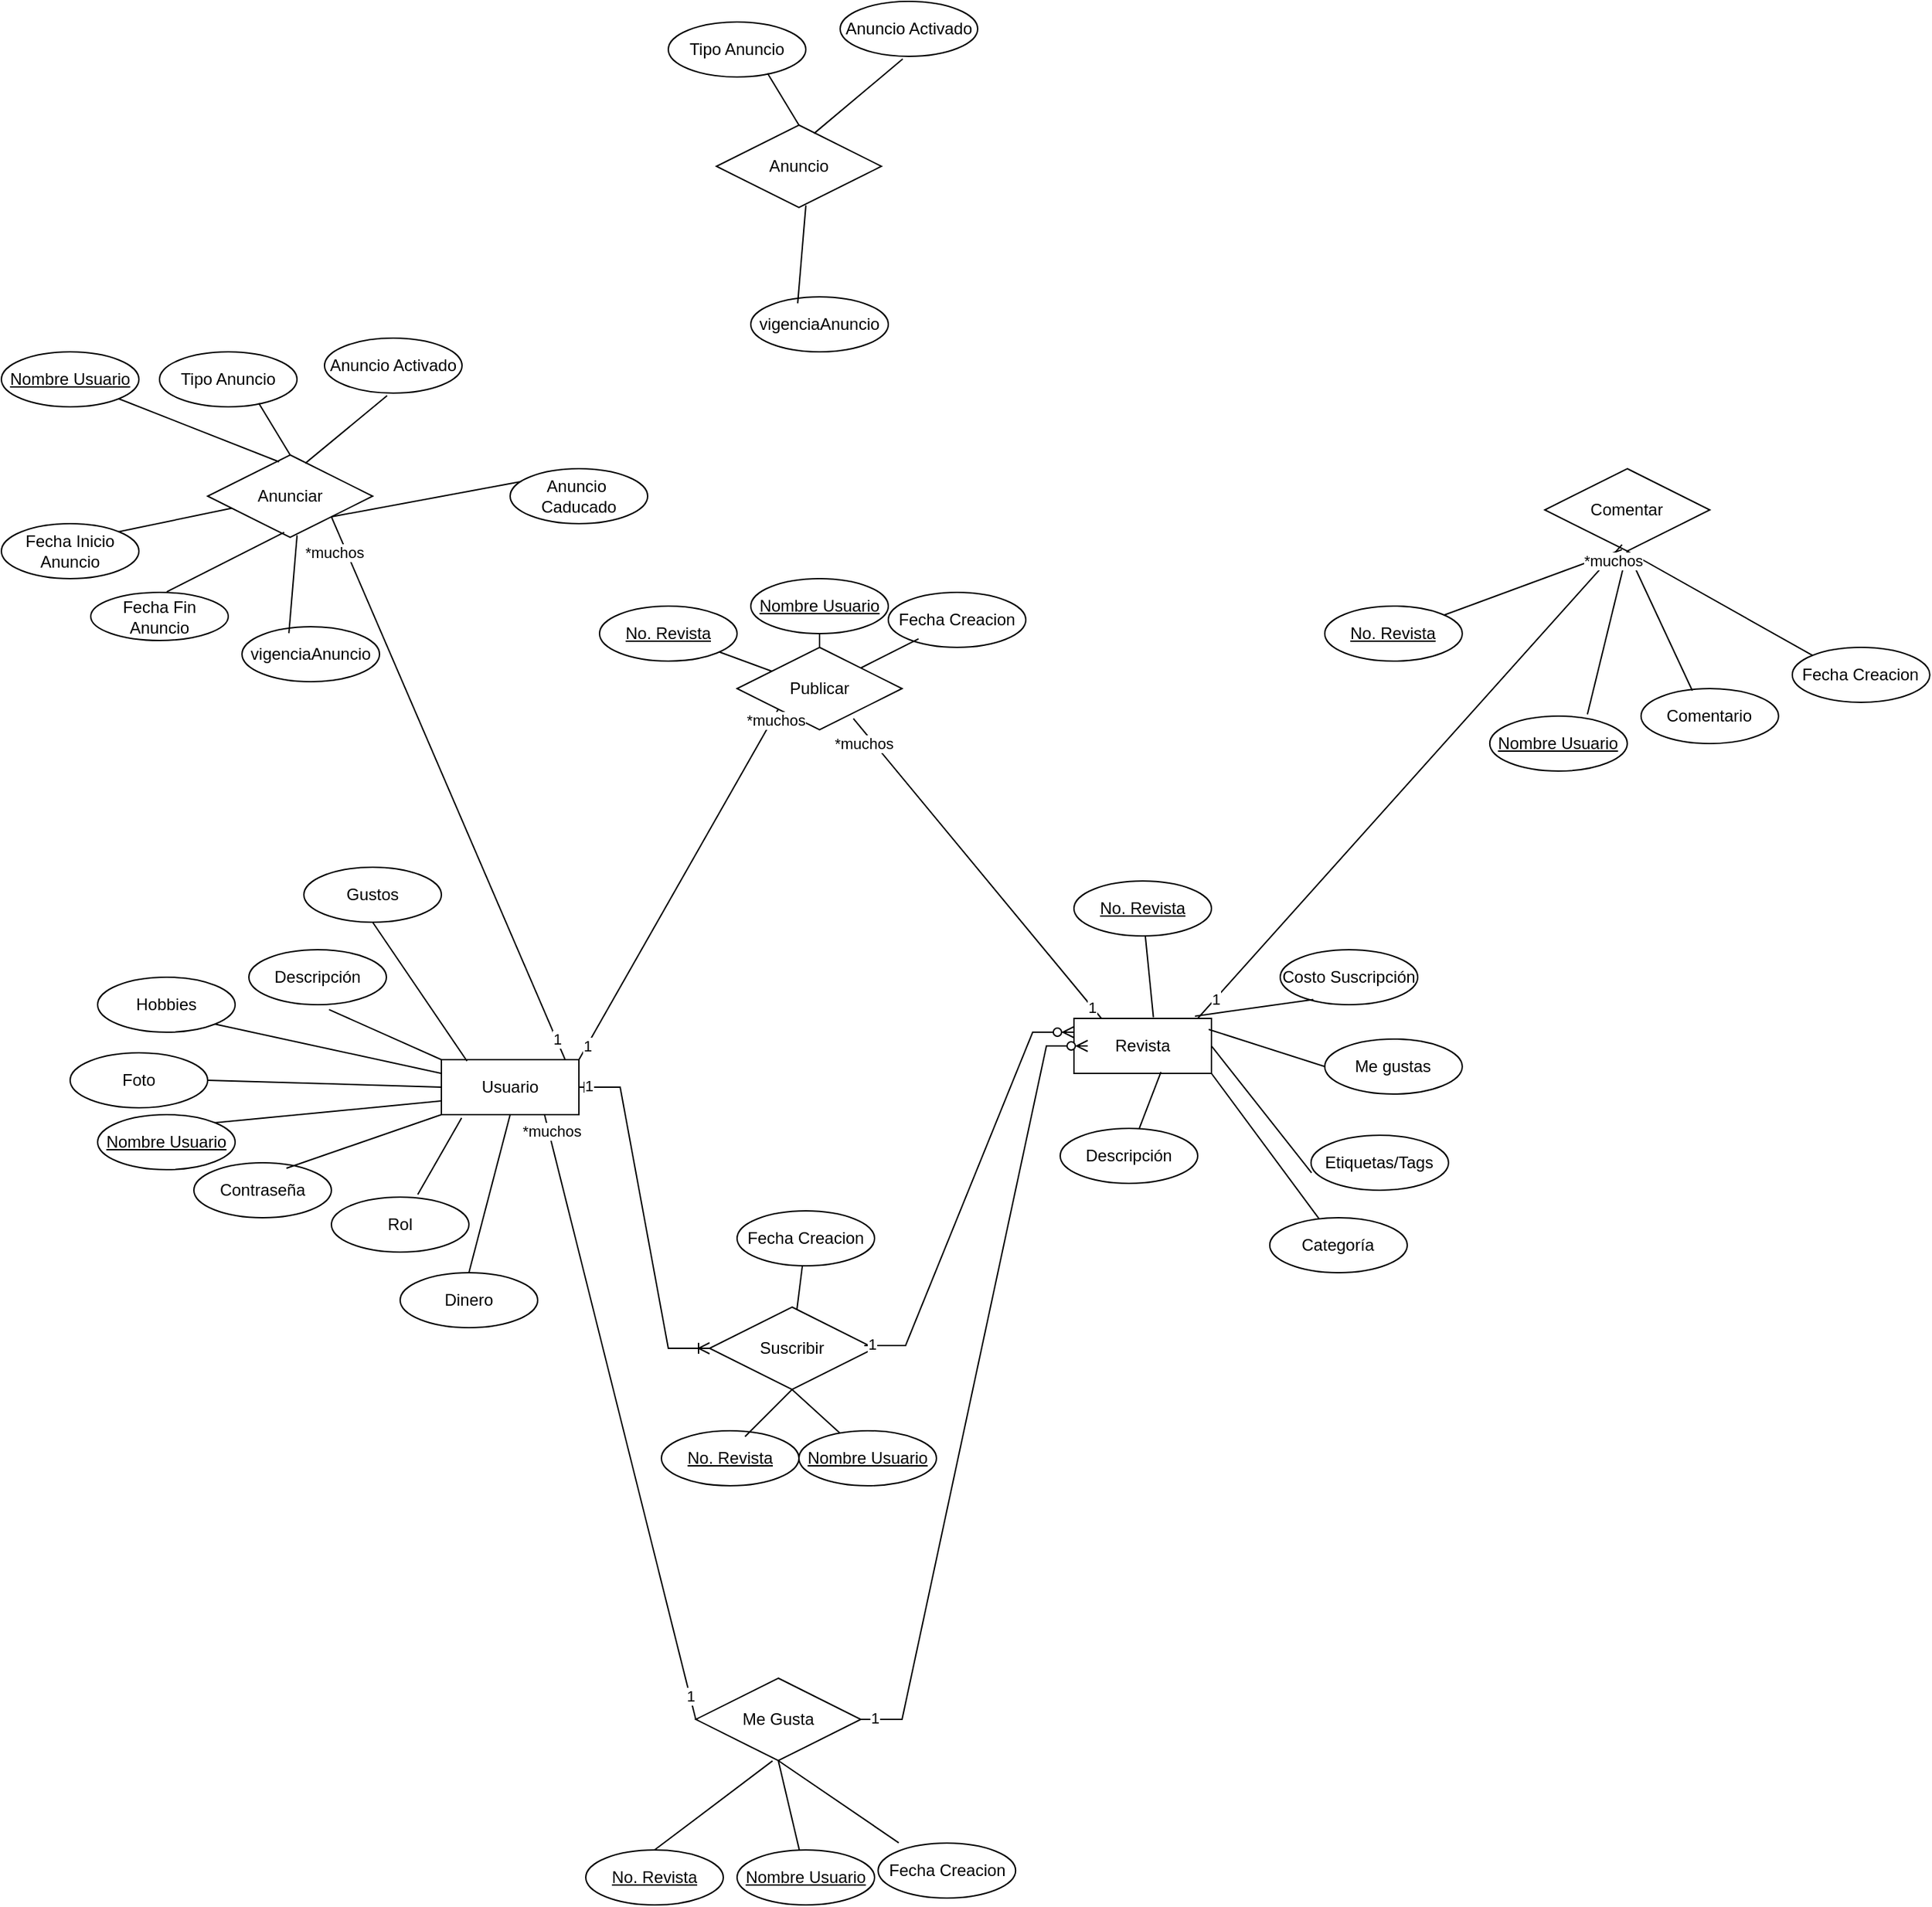 <mxfile version="24.7.17">
  <diagram name="Page-1" id="f1bijueSQkVZA-iyS_T1">
    <mxGraphModel dx="912" dy="1678" grid="1" gridSize="10" guides="1" tooltips="1" connect="1" arrows="1" fold="1" page="1" pageScale="1" pageWidth="850" pageHeight="1100" math="0" shadow="0">
      <root>
        <mxCell id="0" />
        <mxCell id="1" parent="0" />
        <mxCell id="LGbpVyOmxa7U6syn7aYf-2" value="Usuario" style="whiteSpace=wrap;html=1;align=center;" parent="1" vertex="1">
          <mxGeometry x="320" y="730" width="100" height="40" as="geometry" />
        </mxCell>
        <mxCell id="LGbpVyOmxa7U6syn7aYf-3" value="&lt;u&gt;Nombre Usuario&lt;/u&gt;" style="ellipse;whiteSpace=wrap;html=1;align=center;" parent="1" vertex="1">
          <mxGeometry x="70" y="770" width="100" height="40" as="geometry" />
        </mxCell>
        <mxCell id="LGbpVyOmxa7U6syn7aYf-4" value="Revista" style="whiteSpace=wrap;html=1;align=center;" parent="1" vertex="1">
          <mxGeometry x="780" y="700" width="100" height="40" as="geometry" />
        </mxCell>
        <mxCell id="LGbpVyOmxa7U6syn7aYf-5" value="Me gustas" style="ellipse;whiteSpace=wrap;html=1;align=center;" parent="1" vertex="1">
          <mxGeometry x="962.4" y="715" width="100" height="40" as="geometry" />
        </mxCell>
        <mxCell id="LGbpVyOmxa7U6syn7aYf-6" value="&lt;u&gt;No. Revista&lt;/u&gt;" style="ellipse;whiteSpace=wrap;html=1;align=center;" parent="1" vertex="1">
          <mxGeometry x="780" y="600" width="100" height="40" as="geometry" />
        </mxCell>
        <mxCell id="LGbpVyOmxa7U6syn7aYf-7" value="Contraseña" style="ellipse;whiteSpace=wrap;html=1;align=center;" parent="1" vertex="1">
          <mxGeometry x="140" y="805" width="100" height="40" as="geometry" />
        </mxCell>
        <mxCell id="LGbpVyOmxa7U6syn7aYf-8" value="Dinero" style="ellipse;whiteSpace=wrap;html=1;align=center;" parent="1" vertex="1">
          <mxGeometry x="290" y="885" width="100" height="40" as="geometry" />
        </mxCell>
        <mxCell id="LGbpVyOmxa7U6syn7aYf-9" value="Rol" style="ellipse;whiteSpace=wrap;html=1;align=center;" parent="1" vertex="1">
          <mxGeometry x="240" y="830" width="100" height="40" as="geometry" />
        </mxCell>
        <mxCell id="LGbpVyOmxa7U6syn7aYf-10" value="Tipo Anuncio" style="ellipse;whiteSpace=wrap;html=1;align=center;" parent="1" vertex="1">
          <mxGeometry x="115" y="215" width="100" height="40" as="geometry" />
        </mxCell>
        <mxCell id="LGbpVyOmxa7U6syn7aYf-11" value="Anuncio Activado" style="ellipse;whiteSpace=wrap;html=1;align=center;" parent="1" vertex="1">
          <mxGeometry x="235" y="205" width="100" height="40" as="geometry" />
        </mxCell>
        <mxCell id="LGbpVyOmxa7U6syn7aYf-12" value="Fecha Inicio Anuncio" style="ellipse;whiteSpace=wrap;html=1;align=center;" parent="1" vertex="1">
          <mxGeometry y="340" width="100" height="40" as="geometry" />
        </mxCell>
        <mxCell id="LGbpVyOmxa7U6syn7aYf-14" value="Fecha Fin Anuncio" style="ellipse;whiteSpace=wrap;html=1;align=center;" parent="1" vertex="1">
          <mxGeometry x="65" y="390" width="100" height="35" as="geometry" />
        </mxCell>
        <mxCell id="LGbpVyOmxa7U6syn7aYf-15" value="Costo Suscripción" style="ellipse;whiteSpace=wrap;html=1;align=center;" parent="1" vertex="1">
          <mxGeometry x="930" y="650" width="100" height="40" as="geometry" />
        </mxCell>
        <mxCell id="LGbpVyOmxa7U6syn7aYf-16" value="Etiquetas/Tags" style="ellipse;whiteSpace=wrap;html=1;align=center;" parent="1" vertex="1">
          <mxGeometry x="952.4" y="785" width="100" height="40" as="geometry" />
        </mxCell>
        <mxCell id="LGbpVyOmxa7U6syn7aYf-18" value="&lt;u&gt;Nombre Usuario&lt;/u&gt;" style="ellipse;whiteSpace=wrap;html=1;align=center;" parent="1" vertex="1">
          <mxGeometry y="215" width="100" height="40" as="geometry" />
        </mxCell>
        <mxCell id="LGbpVyOmxa7U6syn7aYf-19" value="Descripción" style="ellipse;whiteSpace=wrap;html=1;align=center;" parent="1" vertex="1">
          <mxGeometry x="770" y="780" width="100" height="40" as="geometry" />
        </mxCell>
        <mxCell id="LGbpVyOmxa7U6syn7aYf-20" value="Foto" style="ellipse;whiteSpace=wrap;html=1;align=center;" parent="1" vertex="1">
          <mxGeometry x="50" y="725" width="100" height="40" as="geometry" />
        </mxCell>
        <mxCell id="LGbpVyOmxa7U6syn7aYf-21" value="Categoría" style="ellipse;whiteSpace=wrap;html=1;align=center;" parent="1" vertex="1">
          <mxGeometry x="922.4" y="845" width="100" height="40" as="geometry" />
        </mxCell>
        <mxCell id="LGbpVyOmxa7U6syn7aYf-22" value="Hobbies" style="ellipse;whiteSpace=wrap;html=1;align=center;" parent="1" vertex="1">
          <mxGeometry x="70" y="670" width="100" height="40" as="geometry" />
        </mxCell>
        <mxCell id="LGbpVyOmxa7U6syn7aYf-23" value="Descripción" style="ellipse;whiteSpace=wrap;html=1;align=center;" parent="1" vertex="1">
          <mxGeometry x="180" y="650" width="100" height="40" as="geometry" />
        </mxCell>
        <mxCell id="LGbpVyOmxa7U6syn7aYf-24" value="Gustos" style="ellipse;whiteSpace=wrap;html=1;align=center;" parent="1" vertex="1">
          <mxGeometry x="220" y="590" width="100" height="40" as="geometry" />
        </mxCell>
        <mxCell id="LGbpVyOmxa7U6syn7aYf-27" value="&lt;u&gt;No. Revista&lt;/u&gt;" style="ellipse;whiteSpace=wrap;html=1;align=center;" parent="1" vertex="1">
          <mxGeometry x="480" y="1000" width="100" height="40" as="geometry" />
        </mxCell>
        <mxCell id="LGbpVyOmxa7U6syn7aYf-28" value="&lt;u&gt;Nombre Usuario&lt;/u&gt;" style="ellipse;whiteSpace=wrap;html=1;align=center;" parent="1" vertex="1">
          <mxGeometry x="580" y="1000" width="100" height="40" as="geometry" />
        </mxCell>
        <mxCell id="LGbpVyOmxa7U6syn7aYf-31" value="Suscribir" style="shape=rhombus;perimeter=rhombusPerimeter;whiteSpace=wrap;html=1;align=center;" parent="1" vertex="1">
          <mxGeometry x="515" y="910" width="120" height="60" as="geometry" />
        </mxCell>
        <mxCell id="wJ7iaOQ5hvEqCZV8gsYV-2" value="Anunciar" style="shape=rhombus;perimeter=rhombusPerimeter;whiteSpace=wrap;html=1;align=center;" parent="1" vertex="1">
          <mxGeometry x="150" y="290" width="120" height="60" as="geometry" />
        </mxCell>
        <mxCell id="wJ7iaOQ5hvEqCZV8gsYV-3" value="&lt;u&gt;No. Revista&lt;/u&gt;" style="ellipse;whiteSpace=wrap;html=1;align=center;" parent="1" vertex="1">
          <mxGeometry x="435" y="400" width="100" height="40" as="geometry" />
        </mxCell>
        <mxCell id="wJ7iaOQ5hvEqCZV8gsYV-4" value="&lt;u&gt;Nombre Usuario&lt;/u&gt;" style="ellipse;whiteSpace=wrap;html=1;align=center;" parent="1" vertex="1">
          <mxGeometry x="545" y="380" width="100" height="40" as="geometry" />
        </mxCell>
        <mxCell id="wJ7iaOQ5hvEqCZV8gsYV-7" value="" style="edgeStyle=entityRelationEdgeStyle;fontSize=12;html=1;endArrow=ERoneToMany;startArrow=ERmandOne;rounded=0;movable=1;resizable=1;rotatable=1;deletable=1;editable=1;locked=0;connectable=1;entryX=0;entryY=0.5;entryDx=0;entryDy=0;" parent="1" target="LGbpVyOmxa7U6syn7aYf-31" edge="1">
          <mxGeometry width="100" height="100" relative="1" as="geometry">
            <mxPoint x="420" y="750" as="sourcePoint" />
            <mxPoint x="490" y="970" as="targetPoint" />
          </mxGeometry>
        </mxCell>
        <mxCell id="BL1HkFGfUJQa3nedmxJ6-32" value="1" style="edgeLabel;html=1;align=center;verticalAlign=middle;resizable=0;points=[];" parent="wJ7iaOQ5hvEqCZV8gsYV-7" vertex="1" connectable="0">
          <mxGeometry x="-0.945" y="1" relative="1" as="geometry">
            <mxPoint as="offset" />
          </mxGeometry>
        </mxCell>
        <mxCell id="xmOZ-3lqCGrRgNR7PhEx-2" value="Fecha Creacion" style="ellipse;whiteSpace=wrap;html=1;align=center;" parent="1" vertex="1">
          <mxGeometry x="645" y="390" width="100" height="40" as="geometry" />
        </mxCell>
        <mxCell id="xmOZ-3lqCGrRgNR7PhEx-3" value="Fecha Creacion" style="ellipse;whiteSpace=wrap;html=1;align=center;" parent="1" vertex="1">
          <mxGeometry x="535" y="840" width="100" height="40" as="geometry" />
        </mxCell>
        <mxCell id="xmOZ-3lqCGrRgNR7PhEx-4" value="Comentar" style="shape=rhombus;perimeter=rhombusPerimeter;whiteSpace=wrap;html=1;align=center;" parent="1" vertex="1">
          <mxGeometry x="1122.4" y="300" width="120" height="60" as="geometry" />
        </mxCell>
        <mxCell id="xmOZ-3lqCGrRgNR7PhEx-5" value="&lt;u&gt;No. Revista&lt;/u&gt;" style="ellipse;whiteSpace=wrap;html=1;align=center;" parent="1" vertex="1">
          <mxGeometry x="962.4" y="400" width="100" height="40" as="geometry" />
        </mxCell>
        <mxCell id="xmOZ-3lqCGrRgNR7PhEx-7" value="&lt;u&gt;Nombre Usuario&lt;/u&gt;" style="ellipse;whiteSpace=wrap;html=1;align=center;" parent="1" vertex="1">
          <mxGeometry x="1082.4" y="480" width="100" height="40" as="geometry" />
        </mxCell>
        <mxCell id="xmOZ-3lqCGrRgNR7PhEx-8" value="Comentario" style="ellipse;whiteSpace=wrap;html=1;align=center;" parent="1" vertex="1">
          <mxGeometry x="1192.4" y="460" width="100" height="40" as="geometry" />
        </mxCell>
        <mxCell id="XMexzgMkfGKX-pwrWhg7-1" value="vigenciaAnuncio" style="ellipse;whiteSpace=wrap;html=1;align=center;" parent="1" vertex="1">
          <mxGeometry x="175" y="415" width="100" height="40" as="geometry" />
        </mxCell>
        <mxCell id="XMexzgMkfGKX-pwrWhg7-2" value="Anuncio&amp;nbsp;&lt;div&gt;Caducado&lt;/div&gt;" style="ellipse;whiteSpace=wrap;html=1;align=center;" parent="1" vertex="1">
          <mxGeometry x="370" y="300" width="100" height="40" as="geometry" />
        </mxCell>
        <mxCell id="BL1HkFGfUJQa3nedmxJ6-1" value="Me Gusta" style="shape=rhombus;perimeter=rhombusPerimeter;whiteSpace=wrap;html=1;align=center;" parent="1" vertex="1">
          <mxGeometry x="505.0" y="1180" width="120" height="60" as="geometry" />
        </mxCell>
        <mxCell id="BL1HkFGfUJQa3nedmxJ6-2" value="&lt;u&gt;No. Revista&lt;/u&gt;" style="ellipse;whiteSpace=wrap;html=1;align=center;" parent="1" vertex="1">
          <mxGeometry x="425.0" y="1305" width="100" height="40" as="geometry" />
        </mxCell>
        <mxCell id="BL1HkFGfUJQa3nedmxJ6-3" value="&lt;u&gt;Nombre Usuario&lt;/u&gt;" style="ellipse;whiteSpace=wrap;html=1;align=center;" parent="1" vertex="1">
          <mxGeometry x="535.0" y="1305" width="100" height="40" as="geometry" />
        </mxCell>
        <mxCell id="BL1HkFGfUJQa3nedmxJ6-5" value="Fecha Creacion" style="ellipse;whiteSpace=wrap;html=1;align=center;" parent="1" vertex="1">
          <mxGeometry x="637.6" y="1300" width="100" height="40" as="geometry" />
        </mxCell>
        <mxCell id="BL1HkFGfUJQa3nedmxJ6-6" value="Fecha Creacion" style="ellipse;whiteSpace=wrap;html=1;align=center;" parent="1" vertex="1">
          <mxGeometry x="1302.4" y="430" width="100" height="40" as="geometry" />
        </mxCell>
        <mxCell id="BL1HkFGfUJQa3nedmxJ6-7" value="Publicar" style="shape=rhombus;perimeter=rhombusPerimeter;whiteSpace=wrap;html=1;align=center;" parent="1" vertex="1">
          <mxGeometry x="535" y="430" width="120" height="60" as="geometry" />
        </mxCell>
        <mxCell id="BL1HkFGfUJQa3nedmxJ6-9" value="" style="endArrow=none;html=1;rounded=0;entryX=0.465;entryY=1.003;entryDx=0;entryDy=0;entryPerimeter=0;exitX=0.5;exitY=0;exitDx=0;exitDy=0;" parent="1" source="BL1HkFGfUJQa3nedmxJ6-2" target="BL1HkFGfUJQa3nedmxJ6-1" edge="1">
          <mxGeometry width="50" height="50" relative="1" as="geometry">
            <mxPoint x="505.0" y="1300" as="sourcePoint" />
            <mxPoint x="555.0" y="1250" as="targetPoint" />
          </mxGeometry>
        </mxCell>
        <mxCell id="BL1HkFGfUJQa3nedmxJ6-10" value="" style="endArrow=none;html=1;rounded=0;entryX=0.5;entryY=1;entryDx=0;entryDy=0;" parent="1" source="BL1HkFGfUJQa3nedmxJ6-3" target="BL1HkFGfUJQa3nedmxJ6-1" edge="1">
          <mxGeometry width="50" height="50" relative="1" as="geometry">
            <mxPoint x="575.0" y="1310" as="sourcePoint" />
            <mxPoint x="571.0" y="1250" as="targetPoint" />
          </mxGeometry>
        </mxCell>
        <mxCell id="BL1HkFGfUJQa3nedmxJ6-11" value="" style="endArrow=none;html=1;rounded=0;exitX=0.076;exitY=0.245;exitDx=0;exitDy=0;exitPerimeter=0;" parent="1" edge="1">
          <mxGeometry width="50" height="50" relative="1" as="geometry">
            <mxPoint x="652.6" y="1299.8" as="sourcePoint" />
            <mxPoint x="565.0" y="1240" as="targetPoint" />
          </mxGeometry>
        </mxCell>
        <mxCell id="BL1HkFGfUJQa3nedmxJ6-12" value="" style="endArrow=none;html=1;rounded=0;entryX=0.467;entryY=0.982;entryDx=0;entryDy=0;entryPerimeter=0;" parent="1" source="xmOZ-3lqCGrRgNR7PhEx-5" target="xmOZ-3lqCGrRgNR7PhEx-4" edge="1">
          <mxGeometry width="50" height="50" relative="1" as="geometry">
            <mxPoint x="1022.4" y="600" as="sourcePoint" />
            <mxPoint x="1108.4" y="535" as="targetPoint" />
          </mxGeometry>
        </mxCell>
        <mxCell id="BL1HkFGfUJQa3nedmxJ6-13" value="" style="endArrow=none;html=1;rounded=0;entryX=0.5;entryY=1;entryDx=0;entryDy=0;exitX=0.71;exitY=-0.03;exitDx=0;exitDy=0;exitPerimeter=0;" parent="1" source="xmOZ-3lqCGrRgNR7PhEx-7" target="xmOZ-3lqCGrRgNR7PhEx-4" edge="1">
          <mxGeometry width="50" height="50" relative="1" as="geometry">
            <mxPoint x="1059.4" y="417" as="sourcePoint" />
            <mxPoint x="1188.4" y="369" as="targetPoint" />
          </mxGeometry>
        </mxCell>
        <mxCell id="BL1HkFGfUJQa3nedmxJ6-14" value="" style="endArrow=none;html=1;rounded=0;exitX=0.373;exitY=0.038;exitDx=0;exitDy=0;exitPerimeter=0;" parent="1" source="xmOZ-3lqCGrRgNR7PhEx-8" edge="1">
          <mxGeometry width="50" height="50" relative="1" as="geometry">
            <mxPoint x="1123.4" y="469" as="sourcePoint" />
            <mxPoint x="1182.4" y="360" as="targetPoint" />
          </mxGeometry>
        </mxCell>
        <mxCell id="BL1HkFGfUJQa3nedmxJ6-15" value="" style="endArrow=none;html=1;rounded=0;exitX=0;exitY=0;exitDx=0;exitDy=0;entryX=0.5;entryY=1;entryDx=0;entryDy=0;" parent="1" source="BL1HkFGfUJQa3nedmxJ6-6" target="xmOZ-3lqCGrRgNR7PhEx-4" edge="1">
          <mxGeometry width="50" height="50" relative="1" as="geometry">
            <mxPoint x="1239.4" y="472" as="sourcePoint" />
            <mxPoint x="1192.4" y="370" as="targetPoint" />
          </mxGeometry>
        </mxCell>
        <mxCell id="BL1HkFGfUJQa3nedmxJ6-16" value="" style="endArrow=none;html=1;rounded=0;" parent="1" source="wJ7iaOQ5hvEqCZV8gsYV-3" target="BL1HkFGfUJQa3nedmxJ6-7" edge="1">
          <mxGeometry width="50" height="50" relative="1" as="geometry">
            <mxPoint x="371" y="554" as="sourcePoint" />
            <mxPoint x="500" y="506" as="targetPoint" />
          </mxGeometry>
        </mxCell>
        <mxCell id="BL1HkFGfUJQa3nedmxJ6-17" value="" style="endArrow=none;html=1;rounded=0;exitX=0.5;exitY=1;exitDx=0;exitDy=0;" parent="1" source="wJ7iaOQ5hvEqCZV8gsYV-4" target="BL1HkFGfUJQa3nedmxJ6-7" edge="1">
          <mxGeometry width="50" height="50" relative="1" as="geometry">
            <mxPoint x="538" y="552" as="sourcePoint" />
            <mxPoint x="605" y="500" as="targetPoint" />
          </mxGeometry>
        </mxCell>
        <mxCell id="BL1HkFGfUJQa3nedmxJ6-18" value="" style="endArrow=none;html=1;rounded=0;exitX=0.22;exitY=0.846;exitDx=0;exitDy=0;exitPerimeter=0;entryX=1;entryY=0;entryDx=0;entryDy=0;" parent="1" source="xmOZ-3lqCGrRgNR7PhEx-2" target="BL1HkFGfUJQa3nedmxJ6-7" edge="1">
          <mxGeometry width="50" height="50" relative="1" as="geometry">
            <mxPoint x="692.253" y="534.886" as="sourcePoint" />
            <mxPoint x="595" y="490" as="targetPoint" />
          </mxGeometry>
        </mxCell>
        <mxCell id="BL1HkFGfUJQa3nedmxJ6-19" value="" style="endArrow=none;html=1;rounded=0;exitX=1;exitY=0;exitDx=0;exitDy=0;" parent="1" source="LGbpVyOmxa7U6syn7aYf-12" target="wJ7iaOQ5hvEqCZV8gsYV-2" edge="1">
          <mxGeometry width="50" height="50" relative="1" as="geometry">
            <mxPoint x="65" y="375" as="sourcePoint" />
            <mxPoint x="182" y="435" as="targetPoint" />
          </mxGeometry>
        </mxCell>
        <mxCell id="BL1HkFGfUJQa3nedmxJ6-20" value="" style="endArrow=none;html=1;rounded=0;exitX=0.553;exitY=-0.011;exitDx=0;exitDy=0;exitPerimeter=0;entryX=0.464;entryY=0.938;entryDx=0;entryDy=0;entryPerimeter=0;" parent="1" source="LGbpVyOmxa7U6syn7aYf-14" target="wJ7iaOQ5hvEqCZV8gsYV-2" edge="1">
          <mxGeometry width="50" height="50" relative="1" as="geometry">
            <mxPoint x="75" y="385" as="sourcePoint" />
            <mxPoint x="215" y="355" as="targetPoint" />
          </mxGeometry>
        </mxCell>
        <mxCell id="BL1HkFGfUJQa3nedmxJ6-21" value="" style="endArrow=none;html=1;rounded=0;exitX=0.341;exitY=0.117;exitDx=0;exitDy=0;exitPerimeter=0;entryX=0.542;entryY=0.974;entryDx=0;entryDy=0;entryPerimeter=0;" parent="1" source="XMexzgMkfGKX-pwrWhg7-1" target="wJ7iaOQ5hvEqCZV8gsYV-2" edge="1">
          <mxGeometry width="50" height="50" relative="1" as="geometry">
            <mxPoint x="175" y="390" as="sourcePoint" />
            <mxPoint x="215" y="365" as="targetPoint" />
          </mxGeometry>
        </mxCell>
        <mxCell id="BL1HkFGfUJQa3nedmxJ6-22" value="" style="endArrow=none;html=1;rounded=0;exitX=0.08;exitY=0.234;exitDx=0;exitDy=0;exitPerimeter=0;entryX=1;entryY=1;entryDx=0;entryDy=0;" parent="1" source="XMexzgMkfGKX-pwrWhg7-2" target="wJ7iaOQ5hvEqCZV8gsYV-2" edge="1">
          <mxGeometry width="50" height="50" relative="1" as="geometry">
            <mxPoint x="274" y="385" as="sourcePoint" />
            <mxPoint x="225" y="358" as="targetPoint" />
          </mxGeometry>
        </mxCell>
        <mxCell id="BL1HkFGfUJQa3nedmxJ6-23" value="" style="endArrow=none;html=1;rounded=0;exitX=0.455;exitY=1.048;exitDx=0;exitDy=0;exitPerimeter=0;entryX=0.592;entryY=0.101;entryDx=0;entryDy=0;entryPerimeter=0;" parent="1" source="LGbpVyOmxa7U6syn7aYf-11" target="wJ7iaOQ5hvEqCZV8gsYV-2" edge="1">
          <mxGeometry width="50" height="50" relative="1" as="geometry">
            <mxPoint x="368" y="369" as="sourcePoint" />
            <mxPoint x="250" y="345" as="targetPoint" />
          </mxGeometry>
        </mxCell>
        <mxCell id="BL1HkFGfUJQa3nedmxJ6-24" value="" style="endArrow=none;html=1;rounded=0;exitX=0.722;exitY=0.935;exitDx=0;exitDy=0;exitPerimeter=0;entryX=0.5;entryY=0;entryDx=0;entryDy=0;" parent="1" source="LGbpVyOmxa7U6syn7aYf-10" target="wJ7iaOQ5hvEqCZV8gsYV-2" edge="1">
          <mxGeometry width="50" height="50" relative="1" as="geometry">
            <mxPoint x="291" y="257" as="sourcePoint" />
            <mxPoint x="205" y="285" as="targetPoint" />
          </mxGeometry>
        </mxCell>
        <mxCell id="BL1HkFGfUJQa3nedmxJ6-25" value="" style="endArrow=none;html=1;rounded=0;exitX=1;exitY=1;exitDx=0;exitDy=0;entryX=0.433;entryY=0.083;entryDx=0;entryDy=0;entryPerimeter=0;" parent="1" source="LGbpVyOmxa7U6syn7aYf-18" target="wJ7iaOQ5hvEqCZV8gsYV-2" edge="1">
          <mxGeometry width="50" height="50" relative="1" as="geometry">
            <mxPoint x="197" y="262" as="sourcePoint" />
            <mxPoint x="215" y="305" as="targetPoint" />
          </mxGeometry>
        </mxCell>
        <mxCell id="BL1HkFGfUJQa3nedmxJ6-30" value="" style="edgeStyle=entityRelationEdgeStyle;fontSize=12;html=1;endArrow=ERzeroToMany;endFill=1;rounded=0;entryX=0;entryY=0.25;entryDx=0;entryDy=0;exitX=0.938;exitY=0.466;exitDx=0;exitDy=0;exitPerimeter=0;" parent="1" source="LGbpVyOmxa7U6syn7aYf-31" target="LGbpVyOmxa7U6syn7aYf-4" edge="1">
          <mxGeometry width="100" height="100" relative="1" as="geometry">
            <mxPoint x="615" y="970" as="sourcePoint" />
            <mxPoint x="790" y="680" as="targetPoint" />
          </mxGeometry>
        </mxCell>
        <mxCell id="BL1HkFGfUJQa3nedmxJ6-31" value="1" style="edgeLabel;html=1;align=center;verticalAlign=middle;resizable=0;points=[];" parent="BL1HkFGfUJQa3nedmxJ6-30" vertex="1" connectable="0">
          <mxGeometry x="-0.965" y="1" relative="1" as="geometry">
            <mxPoint as="offset" />
          </mxGeometry>
        </mxCell>
        <mxCell id="BL1HkFGfUJQa3nedmxJ6-33" value="" style="endArrow=none;html=1;rounded=0;entryX=0;entryY=0.5;entryDx=0;entryDy=0;exitX=1;exitY=0.5;exitDx=0;exitDy=0;" parent="1" source="LGbpVyOmxa7U6syn7aYf-20" target="LGbpVyOmxa7U6syn7aYf-2" edge="1">
          <mxGeometry width="50" height="50" relative="1" as="geometry">
            <mxPoint x="220" y="760" as="sourcePoint" />
            <mxPoint x="287" y="708" as="targetPoint" />
          </mxGeometry>
        </mxCell>
        <mxCell id="BL1HkFGfUJQa3nedmxJ6-34" value="" style="endArrow=none;html=1;rounded=0;entryX=0;entryY=0.25;entryDx=0;entryDy=0;exitX=1;exitY=1;exitDx=0;exitDy=0;" parent="1" source="LGbpVyOmxa7U6syn7aYf-22" target="LGbpVyOmxa7U6syn7aYf-2" edge="1">
          <mxGeometry width="50" height="50" relative="1" as="geometry">
            <mxPoint x="160" y="755" as="sourcePoint" />
            <mxPoint x="330" y="760" as="targetPoint" />
          </mxGeometry>
        </mxCell>
        <mxCell id="BL1HkFGfUJQa3nedmxJ6-35" value="" style="endArrow=none;html=1;rounded=0;entryX=0;entryY=0;entryDx=0;entryDy=0;exitX=0.583;exitY=1.089;exitDx=0;exitDy=0;exitPerimeter=0;" parent="1" source="LGbpVyOmxa7U6syn7aYf-23" target="LGbpVyOmxa7U6syn7aYf-2" edge="1">
          <mxGeometry width="50" height="50" relative="1" as="geometry">
            <mxPoint x="165" y="714" as="sourcePoint" />
            <mxPoint x="330" y="750" as="targetPoint" />
          </mxGeometry>
        </mxCell>
        <mxCell id="BL1HkFGfUJQa3nedmxJ6-36" value="" style="endArrow=none;html=1;rounded=0;entryX=0.186;entryY=0.025;entryDx=0;entryDy=0;exitX=0.5;exitY=1;exitDx=0;exitDy=0;entryPerimeter=0;" parent="1" source="LGbpVyOmxa7U6syn7aYf-24" target="LGbpVyOmxa7U6syn7aYf-2" edge="1">
          <mxGeometry width="50" height="50" relative="1" as="geometry">
            <mxPoint x="248" y="704" as="sourcePoint" />
            <mxPoint x="330" y="740" as="targetPoint" />
          </mxGeometry>
        </mxCell>
        <mxCell id="BL1HkFGfUJQa3nedmxJ6-37" value="" style="endArrow=none;html=1;rounded=0;exitX=1;exitY=0;exitDx=0;exitDy=0;" parent="1" source="LGbpVyOmxa7U6syn7aYf-3" edge="1">
          <mxGeometry width="50" height="50" relative="1" as="geometry">
            <mxPoint x="160" y="755" as="sourcePoint" />
            <mxPoint x="320" y="760" as="targetPoint" />
          </mxGeometry>
        </mxCell>
        <mxCell id="BL1HkFGfUJQa3nedmxJ6-38" value="" style="endArrow=none;html=1;rounded=0;exitX=0.673;exitY=0.1;exitDx=0;exitDy=0;exitPerimeter=0;" parent="1" source="LGbpVyOmxa7U6syn7aYf-7" edge="1">
          <mxGeometry width="50" height="50" relative="1" as="geometry">
            <mxPoint x="165" y="786" as="sourcePoint" />
            <mxPoint x="320" y="770" as="targetPoint" />
          </mxGeometry>
        </mxCell>
        <mxCell id="BL1HkFGfUJQa3nedmxJ6-39" value="" style="endArrow=none;html=1;rounded=0;exitX=0.628;exitY=-0.047;exitDx=0;exitDy=0;exitPerimeter=0;entryX=0.147;entryY=1.06;entryDx=0;entryDy=0;entryPerimeter=0;" parent="1" source="LGbpVyOmxa7U6syn7aYf-9" target="LGbpVyOmxa7U6syn7aYf-2" edge="1">
          <mxGeometry width="50" height="50" relative="1" as="geometry">
            <mxPoint x="217" y="819" as="sourcePoint" />
            <mxPoint x="330" y="780" as="targetPoint" />
          </mxGeometry>
        </mxCell>
        <mxCell id="BL1HkFGfUJQa3nedmxJ6-40" value="" style="endArrow=none;html=1;rounded=0;exitX=0.5;exitY=0;exitDx=0;exitDy=0;entryX=0.5;entryY=1;entryDx=0;entryDy=0;" parent="1" source="LGbpVyOmxa7U6syn7aYf-8" target="LGbpVyOmxa7U6syn7aYf-2" edge="1">
          <mxGeometry width="50" height="50" relative="1" as="geometry">
            <mxPoint x="313" y="838" as="sourcePoint" />
            <mxPoint x="345" y="782" as="targetPoint" />
          </mxGeometry>
        </mxCell>
        <mxCell id="BL1HkFGfUJQa3nedmxJ6-41" value="" style="endArrow=none;html=1;rounded=0;entryX=0.578;entryY=-0.021;entryDx=0;entryDy=0;entryPerimeter=0;" parent="1" source="LGbpVyOmxa7U6syn7aYf-6" target="LGbpVyOmxa7U6syn7aYf-4" edge="1">
          <mxGeometry width="50" height="50" relative="1" as="geometry">
            <mxPoint x="697" y="565" as="sourcePoint" />
            <mxPoint x="600" y="520" as="targetPoint" />
          </mxGeometry>
        </mxCell>
        <mxCell id="BL1HkFGfUJQa3nedmxJ6-42" value="" style="endArrow=none;html=1;rounded=0;entryX=0.88;entryY=-0.041;entryDx=0;entryDy=0;entryPerimeter=0;exitX=0.241;exitY=0.907;exitDx=0;exitDy=0;exitPerimeter=0;" parent="1" source="LGbpVyOmxa7U6syn7aYf-15" target="LGbpVyOmxa7U6syn7aYf-4" edge="1">
          <mxGeometry width="50" height="50" relative="1" as="geometry">
            <mxPoint x="857" y="650" as="sourcePoint" />
            <mxPoint x="848" y="709" as="targetPoint" />
          </mxGeometry>
        </mxCell>
        <mxCell id="BL1HkFGfUJQa3nedmxJ6-43" value="" style="endArrow=none;html=1;rounded=0;entryX=0.88;entryY=-0.041;entryDx=0;entryDy=0;entryPerimeter=0;exitX=0;exitY=0.5;exitDx=0;exitDy=0;" parent="1" source="LGbpVyOmxa7U6syn7aYf-5" edge="1">
          <mxGeometry width="50" height="50" relative="1" as="geometry">
            <mxPoint x="944" y="646" as="sourcePoint" />
            <mxPoint x="878" y="708" as="targetPoint" />
          </mxGeometry>
        </mxCell>
        <mxCell id="BL1HkFGfUJQa3nedmxJ6-44" value="" style="endArrow=none;html=1;rounded=0;entryX=1;entryY=0.5;entryDx=0;entryDy=0;exitX=0.004;exitY=0.682;exitDx=0;exitDy=0;exitPerimeter=0;" parent="1" source="LGbpVyOmxa7U6syn7aYf-16" target="LGbpVyOmxa7U6syn7aYf-4" edge="1">
          <mxGeometry width="50" height="50" relative="1" as="geometry">
            <mxPoint x="960" y="690" as="sourcePoint" />
            <mxPoint x="888" y="718" as="targetPoint" />
          </mxGeometry>
        </mxCell>
        <mxCell id="BL1HkFGfUJQa3nedmxJ6-46" value="" style="endArrow=none;html=1;rounded=0;entryX=1;entryY=1;entryDx=0;entryDy=0;" parent="1" source="LGbpVyOmxa7U6syn7aYf-21" target="LGbpVyOmxa7U6syn7aYf-4" edge="1">
          <mxGeometry width="50" height="50" relative="1" as="geometry">
            <mxPoint x="950" y="767" as="sourcePoint" />
            <mxPoint x="890" y="730" as="targetPoint" />
          </mxGeometry>
        </mxCell>
        <mxCell id="BL1HkFGfUJQa3nedmxJ6-47" value="" style="endArrow=none;html=1;rounded=0;entryX=0.633;entryY=0.974;entryDx=0;entryDy=0;entryPerimeter=0;" parent="1" source="LGbpVyOmxa7U6syn7aYf-19" target="LGbpVyOmxa7U6syn7aYf-4" edge="1">
          <mxGeometry width="50" height="50" relative="1" as="geometry">
            <mxPoint x="949" y="802" as="sourcePoint" />
            <mxPoint x="890" y="750" as="targetPoint" />
          </mxGeometry>
        </mxCell>
        <mxCell id="BL1HkFGfUJQa3nedmxJ6-48" value="" style="endArrow=none;html=1;rounded=0;" parent="1" source="LGbpVyOmxa7U6syn7aYf-31" target="xmOZ-3lqCGrRgNR7PhEx-3" edge="1">
          <mxGeometry width="50" height="50" relative="1" as="geometry">
            <mxPoint x="837" y="790" as="sourcePoint" />
            <mxPoint x="853" y="749" as="targetPoint" />
          </mxGeometry>
        </mxCell>
        <mxCell id="BL1HkFGfUJQa3nedmxJ6-49" value="" style="endArrow=none;html=1;rounded=0;exitX=0.5;exitY=1;exitDx=0;exitDy=0;" parent="1" source="LGbpVyOmxa7U6syn7aYf-31" target="LGbpVyOmxa7U6syn7aYf-28" edge="1">
          <mxGeometry width="50" height="50" relative="1" as="geometry">
            <mxPoint x="590" y="998" as="sourcePoint" />
            <mxPoint x="666" y="1053" as="targetPoint" />
          </mxGeometry>
        </mxCell>
        <mxCell id="BL1HkFGfUJQa3nedmxJ6-50" value="" style="endArrow=none;html=1;rounded=0;exitX=0.5;exitY=1;exitDx=0;exitDy=0;entryX=0.608;entryY=0.107;entryDx=0;entryDy=0;entryPerimeter=0;" parent="1" source="LGbpVyOmxa7U6syn7aYf-31" target="LGbpVyOmxa7U6syn7aYf-27" edge="1">
          <mxGeometry width="50" height="50" relative="1" as="geometry">
            <mxPoint x="565" y="1010" as="sourcePoint" />
            <mxPoint x="574" y="1040" as="targetPoint" />
          </mxGeometry>
        </mxCell>
        <mxCell id="BL1HkFGfUJQa3nedmxJ6-58" value="" style="endArrow=none;html=1;rounded=0;exitX=0.9;exitY=0;exitDx=0;exitDy=0;exitPerimeter=0;entryX=1;entryY=1;entryDx=0;entryDy=0;" parent="1" source="LGbpVyOmxa7U6syn7aYf-2" target="wJ7iaOQ5hvEqCZV8gsYV-2" edge="1">
          <mxGeometry width="50" height="50" relative="1" as="geometry">
            <mxPoint x="360" y="635" as="sourcePoint" />
            <mxPoint x="260" y="280" as="targetPoint" />
          </mxGeometry>
        </mxCell>
        <mxCell id="BL1HkFGfUJQa3nedmxJ6-61" value="1" style="edgeLabel;html=1;align=center;verticalAlign=middle;resizable=0;points=[];" parent="BL1HkFGfUJQa3nedmxJ6-58" vertex="1" connectable="0">
          <mxGeometry x="-0.921" relative="1" as="geometry">
            <mxPoint as="offset" />
          </mxGeometry>
        </mxCell>
        <mxCell id="BL1HkFGfUJQa3nedmxJ6-62" value="*muchos" style="edgeLabel;html=1;align=center;verticalAlign=middle;resizable=0;points=[];" parent="BL1HkFGfUJQa3nedmxJ6-58" vertex="1" connectable="0">
          <mxGeometry x="0.943" y="-2" relative="1" as="geometry">
            <mxPoint x="-5" y="15" as="offset" />
          </mxGeometry>
        </mxCell>
        <mxCell id="BL1HkFGfUJQa3nedmxJ6-63" value="" style="endArrow=none;html=1;rounded=0;entryX=0;entryY=1;entryDx=0;entryDy=0;" parent="1" target="BL1HkFGfUJQa3nedmxJ6-7" edge="1">
          <mxGeometry width="50" height="50" relative="1" as="geometry">
            <mxPoint x="420" y="730" as="sourcePoint" />
            <mxPoint x="270" y="290" as="targetPoint" />
          </mxGeometry>
        </mxCell>
        <mxCell id="BL1HkFGfUJQa3nedmxJ6-64" value="1" style="edgeLabel;html=1;align=center;verticalAlign=middle;resizable=0;points=[];" parent="BL1HkFGfUJQa3nedmxJ6-63" vertex="1" connectable="0">
          <mxGeometry x="-0.921" relative="1" as="geometry">
            <mxPoint as="offset" />
          </mxGeometry>
        </mxCell>
        <mxCell id="BL1HkFGfUJQa3nedmxJ6-65" value="*muchos" style="edgeLabel;html=1;align=center;verticalAlign=middle;resizable=0;points=[];" parent="BL1HkFGfUJQa3nedmxJ6-63" vertex="1" connectable="0">
          <mxGeometry x="0.943" y="-2" relative="1" as="geometry">
            <mxPoint as="offset" />
          </mxGeometry>
        </mxCell>
        <mxCell id="BL1HkFGfUJQa3nedmxJ6-66" value="" style="endArrow=none;html=1;rounded=0;exitX=0.2;exitY=0;exitDx=0;exitDy=0;exitPerimeter=0;entryX=0.705;entryY=0.864;entryDx=0;entryDy=0;entryPerimeter=0;" parent="1" source="LGbpVyOmxa7U6syn7aYf-4" target="BL1HkFGfUJQa3nedmxJ6-7" edge="1">
          <mxGeometry width="50" height="50" relative="1" as="geometry">
            <mxPoint x="430" y="740" as="sourcePoint" />
            <mxPoint x="610" y="490" as="targetPoint" />
          </mxGeometry>
        </mxCell>
        <mxCell id="BL1HkFGfUJQa3nedmxJ6-67" value="1" style="edgeLabel;html=1;align=center;verticalAlign=middle;resizable=0;points=[];" parent="BL1HkFGfUJQa3nedmxJ6-66" vertex="1" connectable="0">
          <mxGeometry x="-0.921" relative="1" as="geometry">
            <mxPoint as="offset" />
          </mxGeometry>
        </mxCell>
        <mxCell id="BL1HkFGfUJQa3nedmxJ6-68" value="*muchos" style="edgeLabel;html=1;align=center;verticalAlign=middle;resizable=0;points=[];" parent="BL1HkFGfUJQa3nedmxJ6-66" vertex="1" connectable="0">
          <mxGeometry x="0.943" y="-2" relative="1" as="geometry">
            <mxPoint y="13" as="offset" />
          </mxGeometry>
        </mxCell>
        <mxCell id="BL1HkFGfUJQa3nedmxJ6-69" value="" style="endArrow=none;html=1;rounded=0;entryX=0.468;entryY=0.922;entryDx=0;entryDy=0;entryPerimeter=0;" parent="1" target="xmOZ-3lqCGrRgNR7PhEx-4" edge="1">
          <mxGeometry width="50" height="50" relative="1" as="geometry">
            <mxPoint x="870" y="700" as="sourcePoint" />
            <mxPoint x="630" y="492" as="targetPoint" />
          </mxGeometry>
        </mxCell>
        <mxCell id="BL1HkFGfUJQa3nedmxJ6-70" value="1" style="edgeLabel;html=1;align=center;verticalAlign=middle;resizable=0;points=[];" parent="BL1HkFGfUJQa3nedmxJ6-69" vertex="1" connectable="0">
          <mxGeometry x="-0.921" relative="1" as="geometry">
            <mxPoint as="offset" />
          </mxGeometry>
        </mxCell>
        <mxCell id="BL1HkFGfUJQa3nedmxJ6-71" value="*muchos" style="edgeLabel;html=1;align=center;verticalAlign=middle;resizable=0;points=[];" parent="BL1HkFGfUJQa3nedmxJ6-69" vertex="1" connectable="0">
          <mxGeometry x="0.943" y="-2" relative="1" as="geometry">
            <mxPoint as="offset" />
          </mxGeometry>
        </mxCell>
        <mxCell id="BL1HkFGfUJQa3nedmxJ6-72" value="" style="edgeStyle=entityRelationEdgeStyle;fontSize=12;html=1;endArrow=ERzeroToMany;endFill=1;rounded=0;entryX=0;entryY=0.25;entryDx=0;entryDy=0;exitX=1;exitY=0.5;exitDx=0;exitDy=0;" parent="1" source="BL1HkFGfUJQa3nedmxJ6-1" edge="1">
          <mxGeometry width="100" height="100" relative="1" as="geometry">
            <mxPoint x="625" y="980" as="sourcePoint" />
            <mxPoint x="790" y="720" as="targetPoint" />
          </mxGeometry>
        </mxCell>
        <mxCell id="BL1HkFGfUJQa3nedmxJ6-73" value="1" style="edgeLabel;html=1;align=center;verticalAlign=middle;resizable=0;points=[];" parent="BL1HkFGfUJQa3nedmxJ6-72" vertex="1" connectable="0">
          <mxGeometry x="-0.965" y="1" relative="1" as="geometry">
            <mxPoint as="offset" />
          </mxGeometry>
        </mxCell>
        <mxCell id="BL1HkFGfUJQa3nedmxJ6-76" value="" style="endArrow=none;html=1;rounded=0;entryX=0.75;entryY=1;entryDx=0;entryDy=0;exitX=0;exitY=0.5;exitDx=0;exitDy=0;" parent="1" source="BL1HkFGfUJQa3nedmxJ6-1" target="LGbpVyOmxa7U6syn7aYf-2" edge="1">
          <mxGeometry width="50" height="50" relative="1" as="geometry">
            <mxPoint x="450" y="1150" as="sourcePoint" />
            <mxPoint x="575" y="485" as="targetPoint" />
          </mxGeometry>
        </mxCell>
        <mxCell id="BL1HkFGfUJQa3nedmxJ6-77" value="1" style="edgeLabel;html=1;align=center;verticalAlign=middle;resizable=0;points=[];" parent="BL1HkFGfUJQa3nedmxJ6-76" vertex="1" connectable="0">
          <mxGeometry x="-0.921" relative="1" as="geometry">
            <mxPoint as="offset" />
          </mxGeometry>
        </mxCell>
        <mxCell id="BL1HkFGfUJQa3nedmxJ6-78" value="*muchos" style="edgeLabel;html=1;align=center;verticalAlign=middle;resizable=0;points=[];" parent="BL1HkFGfUJQa3nedmxJ6-76" vertex="1" connectable="0">
          <mxGeometry x="0.943" y="-2" relative="1" as="geometry">
            <mxPoint as="offset" />
          </mxGeometry>
        </mxCell>
        <mxCell id="imf_mLPofFv5KsWT_XU8-1" value="Tipo Anuncio" style="ellipse;whiteSpace=wrap;html=1;align=center;" vertex="1" parent="1">
          <mxGeometry x="485" y="-25" width="100" height="40" as="geometry" />
        </mxCell>
        <mxCell id="imf_mLPofFv5KsWT_XU8-2" value="Anuncio Activado" style="ellipse;whiteSpace=wrap;html=1;align=center;" vertex="1" parent="1">
          <mxGeometry x="610" y="-40" width="100" height="40" as="geometry" />
        </mxCell>
        <mxCell id="imf_mLPofFv5KsWT_XU8-6" value="Anuncio" style="shape=rhombus;perimeter=rhombusPerimeter;whiteSpace=wrap;html=1;align=center;" vertex="1" parent="1">
          <mxGeometry x="520" y="50" width="120" height="60" as="geometry" />
        </mxCell>
        <mxCell id="imf_mLPofFv5KsWT_XU8-7" value="vigenciaAnuncio" style="ellipse;whiteSpace=wrap;html=1;align=center;" vertex="1" parent="1">
          <mxGeometry x="545" y="175" width="100" height="40" as="geometry" />
        </mxCell>
        <mxCell id="imf_mLPofFv5KsWT_XU8-11" value="" style="endArrow=none;html=1;rounded=0;exitX=0.341;exitY=0.117;exitDx=0;exitDy=0;exitPerimeter=0;entryX=0.542;entryY=0.974;entryDx=0;entryDy=0;entryPerimeter=0;" edge="1" parent="1" source="imf_mLPofFv5KsWT_XU8-7" target="imf_mLPofFv5KsWT_XU8-6">
          <mxGeometry width="50" height="50" relative="1" as="geometry">
            <mxPoint x="545" y="150" as="sourcePoint" />
            <mxPoint x="585" y="125" as="targetPoint" />
          </mxGeometry>
        </mxCell>
        <mxCell id="imf_mLPofFv5KsWT_XU8-13" value="" style="endArrow=none;html=1;rounded=0;exitX=0.455;exitY=1.048;exitDx=0;exitDy=0;exitPerimeter=0;entryX=0.592;entryY=0.101;entryDx=0;entryDy=0;entryPerimeter=0;" edge="1" parent="1" source="imf_mLPofFv5KsWT_XU8-2" target="imf_mLPofFv5KsWT_XU8-6">
          <mxGeometry width="50" height="50" relative="1" as="geometry">
            <mxPoint x="738" y="129" as="sourcePoint" />
            <mxPoint x="620" y="105" as="targetPoint" />
          </mxGeometry>
        </mxCell>
        <mxCell id="imf_mLPofFv5KsWT_XU8-14" value="" style="endArrow=none;html=1;rounded=0;exitX=0.722;exitY=0.935;exitDx=0;exitDy=0;exitPerimeter=0;entryX=0.5;entryY=0;entryDx=0;entryDy=0;" edge="1" parent="1" source="imf_mLPofFv5KsWT_XU8-1" target="imf_mLPofFv5KsWT_XU8-6">
          <mxGeometry width="50" height="50" relative="1" as="geometry">
            <mxPoint x="661" y="17" as="sourcePoint" />
            <mxPoint x="575" y="45" as="targetPoint" />
          </mxGeometry>
        </mxCell>
      </root>
    </mxGraphModel>
  </diagram>
</mxfile>
